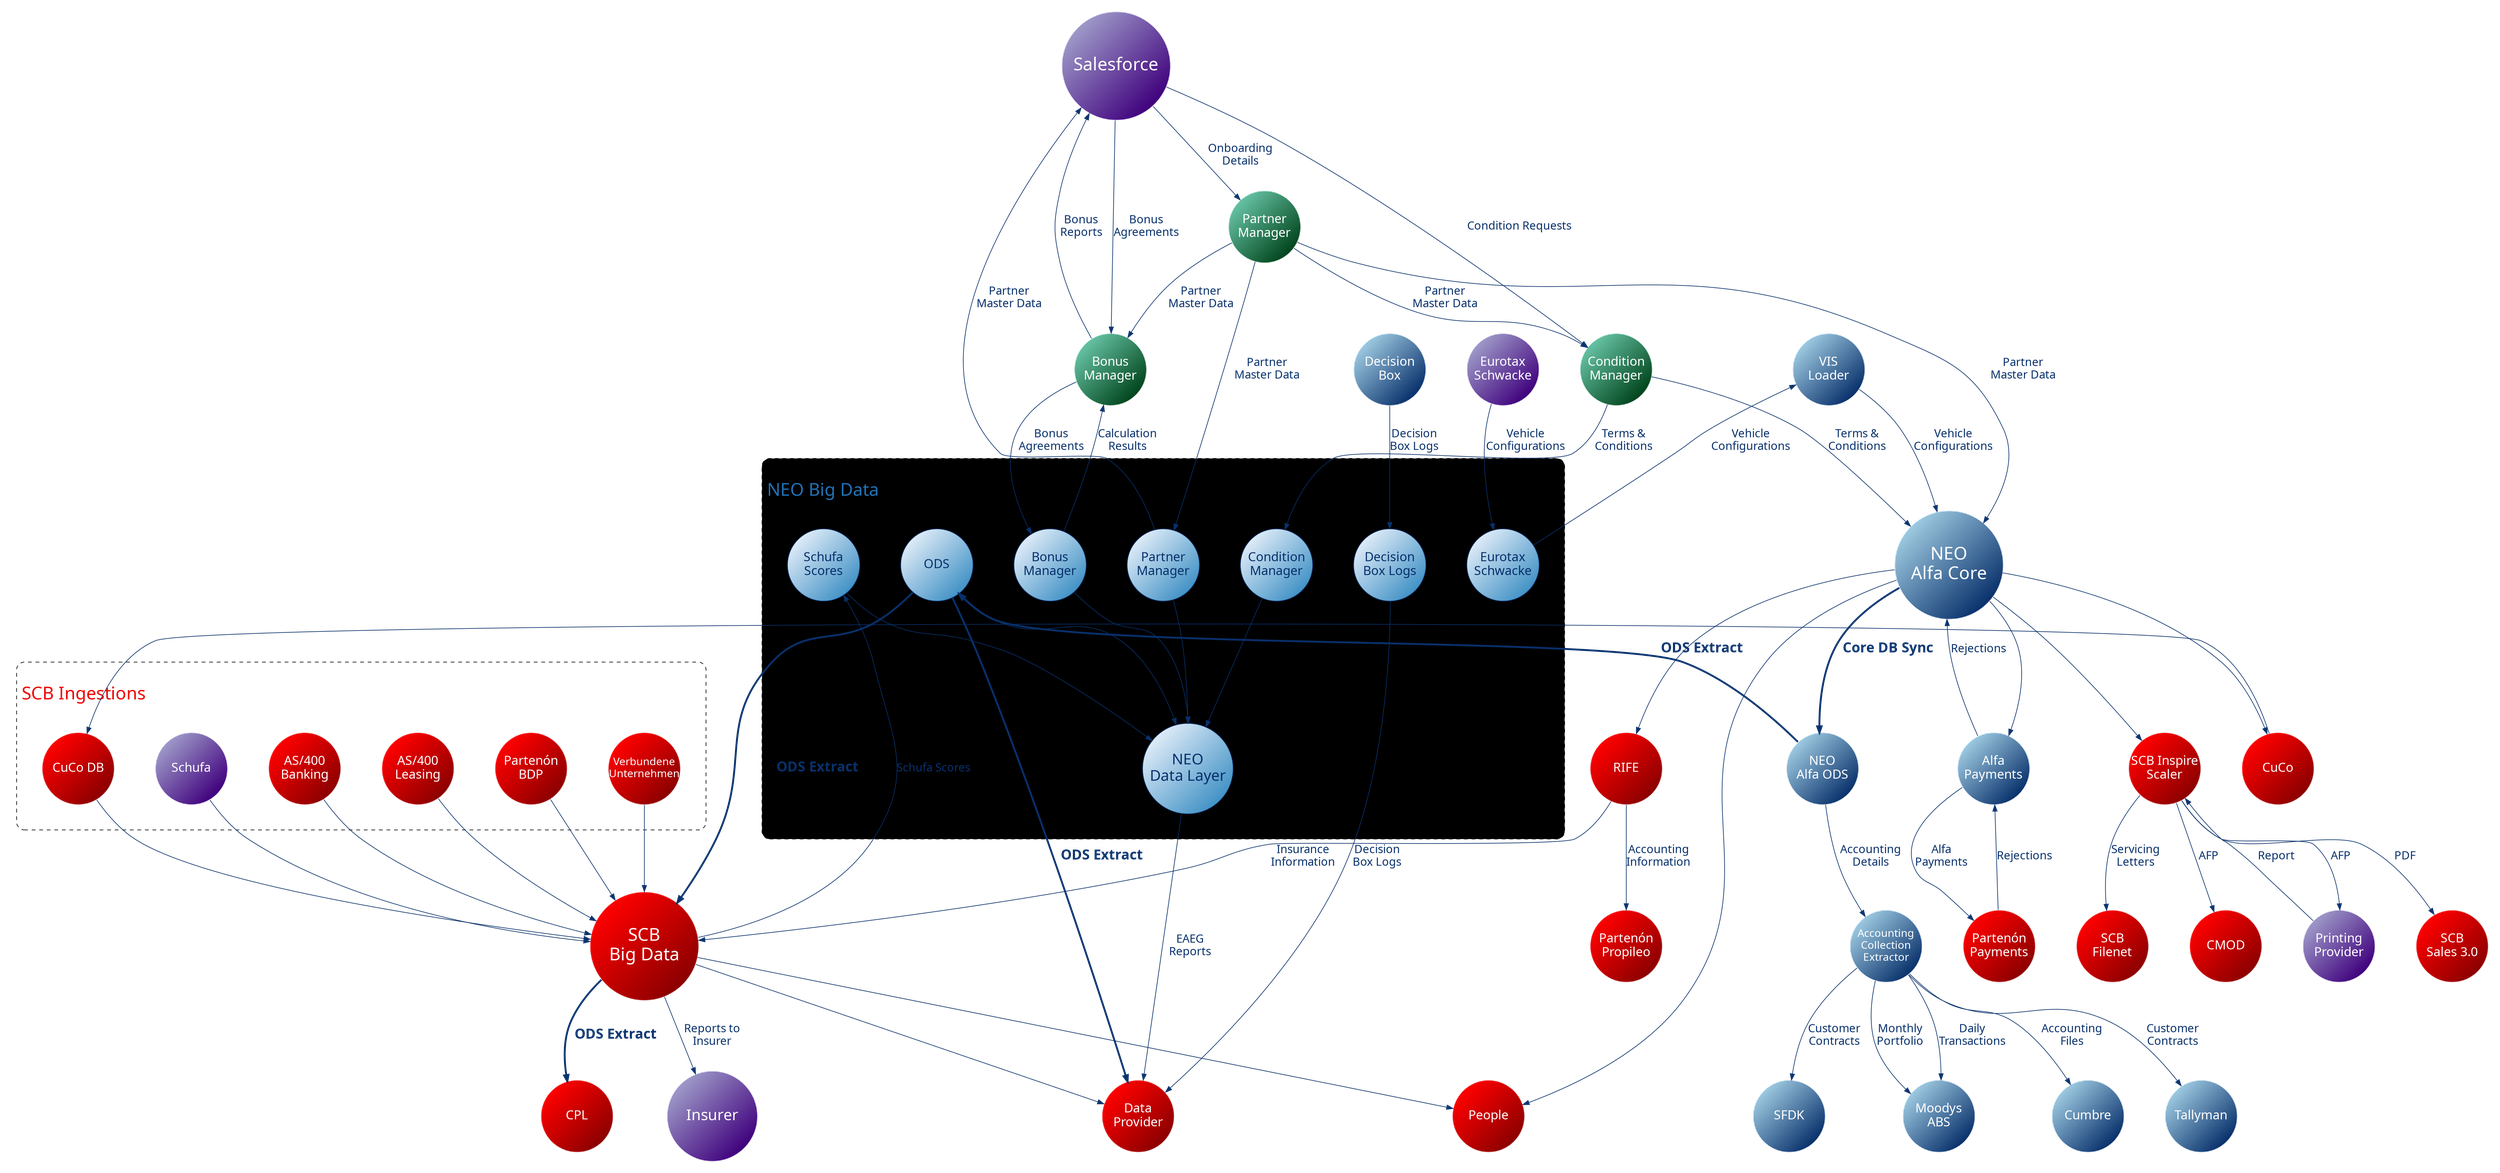 digraph graph_name {
      graph [
          charset = "UTF-8",
          //label = "NEO Dataflows",
          labelloc = "t",
          labeljust = "c",
          colorscheme = "blues9",
          bgcolor = "transparent",
          fontpath = "/usr/local/share/fonts",
          fontname = "Calibri",
          fontcolor = 9,
          fontsize = 64,
          style = "filled",
          rankdir = TB,
          margin = 0.2,
          splines = spline,
          ranksep = 1.0,
          nodesep = 0.9
      ];

      node [
          shape = circle,
          colorscheme = "blues9",
          style = "filled",
          fontname = "Calibri",
          fontsize = 20,
          fontcolor = white,
          color = "white",
          fillcolor = "4:9",
          fixedsize = true,
          gradientangle = 315,
          height = 1.6,
          width = 1.6
      ];

      edge [
          colorscheme = "blues9",
          arrowhead = normal,
          style = solid,
          fontname = "Calibri",
          fontsize = 18,
          fontcolor = 9,
          color = 9,
          labelfloat = false,
          labeldistance = 25,
          labelangle = 1,
          labeljust = "c"
      ];

    //Node definitions
    scb_bd [label = "SCB\nBig Data", colorscheme = "X11", fillcolor = "red:red4", height = 2.4, width = 2.4, fontsize = 28];
    scb_cpl [label = "CPL", colorscheme = "X11", fillcolor = "red:red4"];
    scb_dp [label = "Data\nProvider", colorscheme = "X11", fillcolor = "red:red4"];

    subgraph cluster_scb_ingestion {
        label = "\nSCB Ingestions";
        labelloc = "t";
        labeljust = "l";
        fontsize = 28;
        colorscheme = "X11";
        fontcolor = "red2";
        style = "rounded,dashed";
        margin = 40;
    
        scb_as400b [label = "AS/400\nBanking", colorscheme = "X11", fillcolor = "red:red4"];
        scb_as400l [label = "AS/400\nLeasing", colorscheme = "X11", fillcolor = "red:red4"];
        scb_ptn_bdp [label = "Partenón\nBDP", colorscheme = "X11", fillcolor = "red:red4"];
        scb_vu [label = "Verbundene\nUnternehmen", fontsize = 17, colorscheme = "X11", fillcolor = "red:red4"];
        scb_cuco_db [label = "CuCo DB", colorscheme = "X11", fillcolor = "red:red4"];
        ext_schufa [label = "Schufa", colorscheme = "purples9", fillcolor = "5:9"];
    }

    scb_cuco [label = "CuCo", colorscheme = "X11", fillcolor = "red:red4"];
    scb_people [label = "People", colorscheme = "X11", fillcolor = "red:red4"];
    scb_inspire [label = "SCB Inspire\nScaler", colorscheme = "X11", fillcolor = "red:red4"];
    scb_sales30 [label = "SCB\nSales 3.0", colorscheme = "X11", fillcolor = "red:red4"];
    scb_filenet [label = "SCB\nFilenet", colorscheme = "X11", fillcolor = "red:red4"];
    scb_cmod [label = "CMOD", colorscheme = "X11", fillcolor = "red:red4"];
    scb_rife [label = "RIFE", colorscheme = "X11", fillcolor = "red:red4"];

    sf [label = "Salesforce", colorscheme = "purples9", fillcolor = "5:9", height = 2.4, width = 2.4, fontsize = 28];

    subgraph cluster_neo_bd {
        label = "\nNEO Big Data";
        labelloc = "t";
        labeljust = "l";
        fontsize = 28;
        colorscheme = "blues9";
        fontcolor = 7;
        style = "rounded,dashed";
        margin = 40;
        
        neo_bd_ndl [label = "NEO\nData Layer", height = 2, width = 2, fontsize = 24, colorscheme = "blues9", color = 9, fontcolor = 9, fillcolor = "2:6"];
        neo_bd_ods [label = "ODS", colorscheme = "blues9", color = 9, fontcolor = 9, fillcolor = "2:6"];
        neo_bd_pm [label = "Partner\nManager", colorscheme = "blues9", color = 9, fontcolor = 9, fillcolor = "2:6"];
        neo_bd_cm [label = "Condition\nManager", colorscheme = "blues9", color = 9, fontcolor = 9, fillcolor = "2:6"];
        neo_bd_bm [label = "Bonus\nManager", colorscheme = "blues9", color = 9, fontcolor = 9, fillcolor = "2:6"];
        neo_bd_schufa [label = "Schufa\nScores", colorscheme = "blues9", color = 9, fontcolor = 9, fillcolor = "2:6"];
        neo_bd_schwacke [label = "Eurotax\nSchwacke", colorscheme = "blues9", color = 9, fontcolor = 9, fillcolor = "2:6"];
        neo_bd_db_logs [label = "Decision\nBox Logs", colorscheme = "blues9", color = 9, fontcolor = 9, fillcolor = "2:6"];
        neo_bd_ods -> neo_bd_ndl;
        neo_bd_pm -> neo_bd_ndl;
        neo_bd_cm -> neo_bd_ndl;
        neo_bd_bm -> neo_bd_ndl;
        neo_bd_schufa -> neo_bd_ndl;
    }

    neo_pm [label = "Partner\nManager", colorscheme = "bugn9", fillcolor = "5:9"];
    neo_cm [label = "Condition\nManager", colorscheme = "bugn9", fillcolor = "5:9"];
    neo_bm [label = "Bonus\nManager", colorscheme = "bugn9", fillcolor = "5:9"];
    neo_alfa_core [label = "NEO\nAlfa Core", height = 2.4, width = 2.4, fontsize = 28];
    neo_alfa_ods [label = "NEO\nAlfa ODS"];
    neo_alfa_payments_connector [label = "Alfa\nPayments"];
    neo_ace [label = "Accounting\nCollection\nExtractor", fontsize = 17];
    neo_vis [label = "VIS\nLoader"];
    neo_db [label = "Decision\nBox"];

    ptn_payments [label = "Partenón\nPayments", colorscheme = "X11", fillcolor = "red:red4"];
    ptn_propileo [label = "Partenón\nPropileo", colorscheme = "X11", fillcolor = "red:red4"];

    ext_printing_provider [label = "Printing\nProvider", colorscheme = "purples9", fillcolor = "5:9"];
    ext_schwacke [label = "Eurotax\nSchwacke", colorscheme = "purples9", fillcolor = "5:9"];
    ext_insurer [label = "Insurer", height = 2, width = 2, fontsize = 24, colorscheme = "purples9", fillcolor = "5:9"];


    //Edge definitions
    scb_as400b -> scb_bd;
    scb_as400l -> scb_bd;
    scb_ptn_bdp -> scb_bd;
    scb_cuco_db -> scb_bd;
    scb_vu -> scb_bd;
    ext_schufa -> scb_bd;
    ext_schwacke -> neo_bd_schwacke [label = "Vehicle\nConfigurations"];
    neo_bd_schwacke -> neo_vis [label = "Vehicle\nConfigurations"];
    neo_vis -> neo_alfa_core [label = "Vehicle\nConfigurations"];

    sf -> neo_pm [label = "Onboarding\nDetails"];
    sf -> neo_bm [label = "Bonus\nAgreements"];
    sf -> neo_cm [label = "Condition Requests"];

    neo_pm -> neo_alfa_core [label = "Partner\nMaster Data"];
    neo_pm -> neo_cm [label = "Partner\nMaster Data"];
    neo_pm -> neo_bm [label = "Partner\nMaster Data"];
    neo_pm -> neo_bd_pm [label = "Partner\nMaster Data"];
    neo_bd_pm -> sf [label = "Partner\nMaster Data"];
    neo_bm -> neo_bd_bm [label = "Bonus\nAgreements"];
    neo_bd_bm -> neo_bm [label = "Calculation\nResults"]
    neo_bm -> sf [label = "Bonus\nReports"];
    neo_cm -> neo_bd_cm [label = "Terms &\nConditions"];
    neo_cm -> neo_alfa_core [label = "Terms &\nConditions"];

    neo_db -> neo_bd_db_logs [label = "Decision\nBox Logs"];
    neo_bd_db_logs -> scb_dp [label = "Decision\nBox Logs"];
    neo_bd_ndl -> scb_dp [label = "EAEG\nReports"];

    neo_alfa_core -> neo_alfa_payments_connector;
    neo_alfa_core -> scb_inspire;
    neo_alfa_core -> scb_cuco;
    scb_cuco -> scb_cuco_db;
    neo_alfa_core -> scb_people;
    neo_alfa_core -> neo_alfa_ods [label = < <B>Core DB Sync</B> >, penwidth = 3, fontsize = 22];
    neo_alfa_core -> scb_rife;
    scb_rife -> ptn_propileo [label="Accounting\nInformation"];
    scb_rife -> scb_bd [label="Insurance\nInformation"];
    scb_inspire -> scb_filenet [label = "Servicing\nLetters"];
    scb_inspire -> scb_cmod [label = "AFP"];
    scb_inspire -> scb_sales30 [label = "PDF"];
    scb_inspire -> ext_printing_provider [label = "AFP"];
    ext_printing_provider -> scb_inspire[label = "Report"];

    neo_alfa_payments_connector  -> ptn_payments [label = "Alfa\nPayments"];
    ptn_payments  -> neo_alfa_payments_connector [label = "Rejections"];
    neo_alfa_payments_connector -> neo_alfa_core [label = "Rejections"];

    neo_alfa_ods -> neo_bd_ods [label = < <B>ODS Extract</B> >, penwidth = 3, fontsize = 22];
    neo_bd_ods -> scb_bd [label = < <B>ODS Extract</B> >, penwidth = 3, fontsize = 22];
    neo_bd_ods -> scb_dp [label = < <B>ODS Extract</B> >, penwidth = 3, fontsize = 22];
    scb_bd -> scb_cpl [label = < <B>ODS Extract</B> >, penwidth = 3, fontsize = 22];
    scb_bd -> scb_dp;
    scb_bd -> scb_people;
    scb_bd -> neo_bd_schufa [label = "Schufa Scores"];
    scb_bd -> ext_insurer [label="Reports to\nInsurer"];

    neo_alfa_ods -> neo_ace [label = "Accounting\nDetails"];
    neo_ace -> Cumbre [label = "Accounting\nFiles"];
    neo_ace -> Tallyman [label = "Customer\nContracts"];
    neo_ace -> SFDK [label = "Customer\nContracts"];
    neo_ace -> "Moodys\nABS" [label = "Daily\nTransactions"];
    neo_ace -> "Moodys\nABS" [label = "Monthly\nPortfolio"];
}
